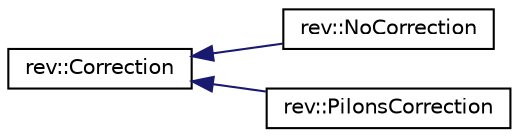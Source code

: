 digraph "Graphical Class Hierarchy"
{
 // LATEX_PDF_SIZE
  edge [fontname="Helvetica",fontsize="10",labelfontname="Helvetica",labelfontsize="10"];
  node [fontname="Helvetica",fontsize="10",shape=record];
  rankdir="LR";
  Node0 [label="rev::Correction",height=0.2,width=0.4,color="black", fillcolor="white", style="filled",URL="$classrev_1_1Correction.html",tooltip="Interface for correction algorithms."];
  Node0 -> Node1 [dir="back",color="midnightblue",fontsize="10",style="solid",fontname="Helvetica"];
  Node1 [label="rev::NoCorrection",height=0.2,width=0.4,color="black", fillcolor="white", style="filled",URL="$classrev_1_1NoCorrection.html",tooltip="Dummy class implementing Correction that does nothing."];
  Node0 -> Node2 [dir="back",color="midnightblue",fontsize="10",style="solid",fontname="Helvetica"];
  Node2 [label="rev::PilonsCorrection",height=0.2,width=0.4,color="black", fillcolor="white", style="filled",URL="$classrev_1_1PilonsCorrection.html",tooltip="Implements the PiLons Correction Algorithm used by team 5225A in VRC In The Zone."];
}
